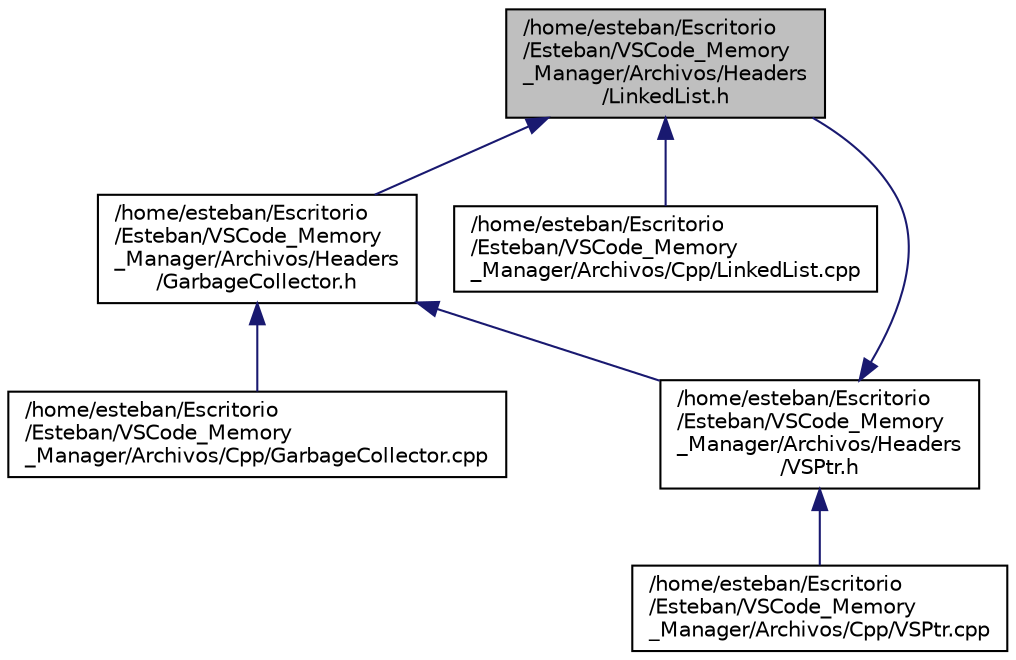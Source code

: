 digraph "/home/esteban/Escritorio/Esteban/VSCode_Memory_Manager/Archivos/Headers/LinkedList.h"
{
  edge [fontname="Helvetica",fontsize="10",labelfontname="Helvetica",labelfontsize="10"];
  node [fontname="Helvetica",fontsize="10",shape=record];
  Node4 [label="/home/esteban/Escritorio\l/Esteban/VSCode_Memory\l_Manager/Archivos/Headers\l/LinkedList.h",height=0.2,width=0.4,color="black", fillcolor="grey75", style="filled", fontcolor="black"];
  Node4 -> Node5 [dir="back",color="midnightblue",fontsize="10",style="solid",fontname="Helvetica"];
  Node5 [label="/home/esteban/Escritorio\l/Esteban/VSCode_Memory\l_Manager/Archivos/Headers\l/GarbageCollector.h",height=0.2,width=0.4,color="black", fillcolor="white", style="filled",URL="$_garbage_collector_8h.html"];
  Node5 -> Node6 [dir="back",color="midnightblue",fontsize="10",style="solid",fontname="Helvetica"];
  Node6 [label="/home/esteban/Escritorio\l/Esteban/VSCode_Memory\l_Manager/Archivos/Cpp/GarbageCollector.cpp",height=0.2,width=0.4,color="black", fillcolor="white", style="filled",URL="$_garbage_collector_8cpp.html"];
  Node5 -> Node7 [dir="back",color="midnightblue",fontsize="10",style="solid",fontname="Helvetica"];
  Node7 [label="/home/esteban/Escritorio\l/Esteban/VSCode_Memory\l_Manager/Archivos/Headers\l/VSPtr.h",height=0.2,width=0.4,color="black", fillcolor="white", style="filled",URL="$_v_s_ptr_8h.html"];
  Node7 -> Node4 [dir="back",color="midnightblue",fontsize="10",style="solid",fontname="Helvetica"];
  Node7 -> Node8 [dir="back",color="midnightblue",fontsize="10",style="solid",fontname="Helvetica"];
  Node8 [label="/home/esteban/Escritorio\l/Esteban/VSCode_Memory\l_Manager/Archivos/Cpp/VSPtr.cpp",height=0.2,width=0.4,color="black", fillcolor="white", style="filled",URL="$_v_s_ptr_8cpp.html"];
  Node4 -> Node9 [dir="back",color="midnightblue",fontsize="10",style="solid",fontname="Helvetica"];
  Node9 [label="/home/esteban/Escritorio\l/Esteban/VSCode_Memory\l_Manager/Archivos/Cpp/LinkedList.cpp",height=0.2,width=0.4,color="black", fillcolor="white", style="filled",URL="$_linked_list_8cpp.html"];
}
